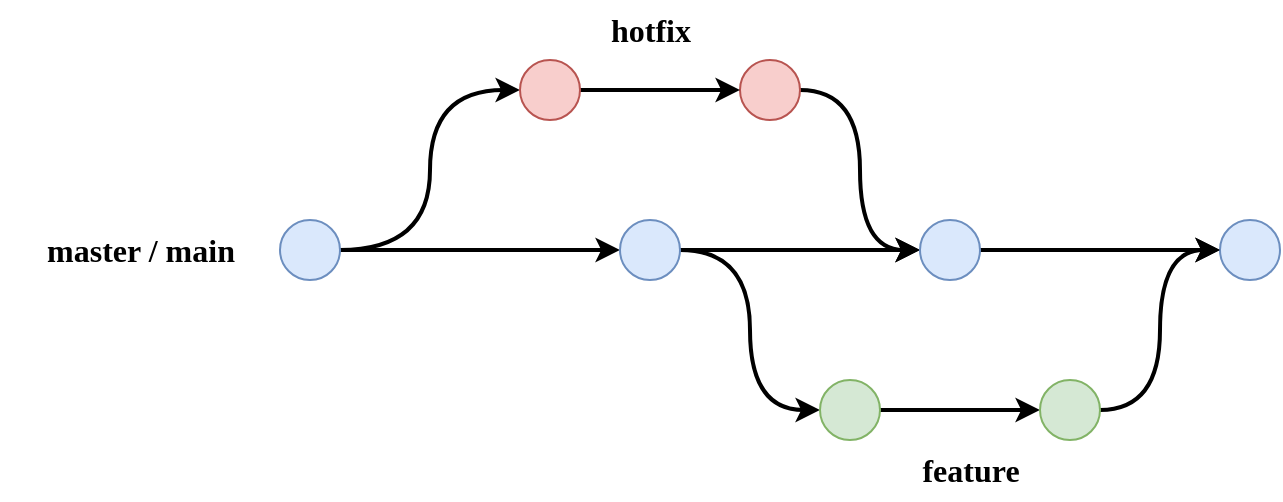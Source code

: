 <mxfile version="26.2.9">
  <diagram name="Página-1" id="l93xphTROzj1MkBYyOu6">
    <mxGraphModel dx="1426" dy="759" grid="1" gridSize="10" guides="1" tooltips="1" connect="1" arrows="1" fold="1" page="1" pageScale="1" pageWidth="1169" pageHeight="827" math="0" shadow="0">
      <root>
        <mxCell id="0" />
        <mxCell id="1" parent="0" />
        <mxCell id="ZoEZg1mx5itgojpnxjtS-13" style="edgeStyle=orthogonalEdgeStyle;rounded=0;orthogonalLoop=1;jettySize=auto;html=1;strokeWidth=2;" edge="1" parent="1" source="ZoEZg1mx5itgojpnxjtS-1" target="ZoEZg1mx5itgojpnxjtS-4">
          <mxGeometry relative="1" as="geometry" />
        </mxCell>
        <mxCell id="ZoEZg1mx5itgojpnxjtS-18" style="edgeStyle=orthogonalEdgeStyle;rounded=0;orthogonalLoop=1;jettySize=auto;html=1;entryX=0;entryY=0.5;entryDx=0;entryDy=0;curved=1;strokeWidth=2;" edge="1" parent="1" source="ZoEZg1mx5itgojpnxjtS-1" target="ZoEZg1mx5itgojpnxjtS-9">
          <mxGeometry relative="1" as="geometry" />
        </mxCell>
        <mxCell id="ZoEZg1mx5itgojpnxjtS-1" value="" style="ellipse;whiteSpace=wrap;html=1;aspect=fixed;fillColor=#dae8fc;strokeColor=#6c8ebf;" vertex="1" parent="1">
          <mxGeometry x="270" y="240" width="30" height="30" as="geometry" />
        </mxCell>
        <mxCell id="ZoEZg1mx5itgojpnxjtS-2" value="master / main" style="text;html=1;align=center;verticalAlign=middle;resizable=0;points=[];autosize=1;strokeColor=none;fillColor=none;fontStyle=1;fontFamily=Verdana;fontSize=16;" vertex="1" parent="1">
          <mxGeometry x="130" y="240" width="140" height="30" as="geometry" />
        </mxCell>
        <mxCell id="ZoEZg1mx5itgojpnxjtS-23" style="edgeStyle=orthogonalEdgeStyle;rounded=0;orthogonalLoop=1;jettySize=auto;html=1;entryX=0;entryY=0.5;entryDx=0;entryDy=0;curved=1;strokeWidth=2;" edge="1" parent="1" source="ZoEZg1mx5itgojpnxjtS-3" target="ZoEZg1mx5itgojpnxjtS-10">
          <mxGeometry relative="1" as="geometry" />
        </mxCell>
        <mxCell id="ZoEZg1mx5itgojpnxjtS-3" value="" style="ellipse;whiteSpace=wrap;html=1;aspect=fixed;fillColor=#f8cecc;strokeColor=#b85450;" vertex="1" parent="1">
          <mxGeometry x="500" y="160" width="30" height="30" as="geometry" />
        </mxCell>
        <mxCell id="ZoEZg1mx5itgojpnxjtS-14" style="edgeStyle=orthogonalEdgeStyle;rounded=0;orthogonalLoop=1;jettySize=auto;html=1;strokeWidth=2;" edge="1" parent="1" source="ZoEZg1mx5itgojpnxjtS-4" target="ZoEZg1mx5itgojpnxjtS-10">
          <mxGeometry relative="1" as="geometry" />
        </mxCell>
        <mxCell id="ZoEZg1mx5itgojpnxjtS-19" style="edgeStyle=orthogonalEdgeStyle;rounded=0;orthogonalLoop=1;jettySize=auto;html=1;entryX=0;entryY=0.5;entryDx=0;entryDy=0;curved=1;strokeWidth=2;" edge="1" parent="1" source="ZoEZg1mx5itgojpnxjtS-4" target="ZoEZg1mx5itgojpnxjtS-5">
          <mxGeometry relative="1" as="geometry" />
        </mxCell>
        <mxCell id="ZoEZg1mx5itgojpnxjtS-4" value="" style="ellipse;whiteSpace=wrap;html=1;aspect=fixed;fillColor=#dae8fc;strokeColor=#6c8ebf;" vertex="1" parent="1">
          <mxGeometry x="440" y="240" width="30" height="30" as="geometry" />
        </mxCell>
        <mxCell id="ZoEZg1mx5itgojpnxjtS-20" style="edgeStyle=orthogonalEdgeStyle;rounded=0;orthogonalLoop=1;jettySize=auto;html=1;entryX=0;entryY=0.5;entryDx=0;entryDy=0;strokeWidth=2;" edge="1" parent="1" source="ZoEZg1mx5itgojpnxjtS-5" target="ZoEZg1mx5itgojpnxjtS-6">
          <mxGeometry relative="1" as="geometry" />
        </mxCell>
        <mxCell id="ZoEZg1mx5itgojpnxjtS-5" value="" style="ellipse;whiteSpace=wrap;html=1;aspect=fixed;fillColor=#d5e8d4;strokeColor=#82b366;" vertex="1" parent="1">
          <mxGeometry x="540" y="320" width="30" height="30" as="geometry" />
        </mxCell>
        <mxCell id="ZoEZg1mx5itgojpnxjtS-22" style="edgeStyle=orthogonalEdgeStyle;rounded=0;orthogonalLoop=1;jettySize=auto;html=1;entryX=0;entryY=0.5;entryDx=0;entryDy=0;curved=1;strokeWidth=2;" edge="1" parent="1" source="ZoEZg1mx5itgojpnxjtS-6" target="ZoEZg1mx5itgojpnxjtS-8">
          <mxGeometry relative="1" as="geometry" />
        </mxCell>
        <mxCell id="ZoEZg1mx5itgojpnxjtS-6" value="" style="ellipse;whiteSpace=wrap;html=1;aspect=fixed;fillColor=#d5e8d4;strokeColor=#82b366;" vertex="1" parent="1">
          <mxGeometry x="650" y="320" width="30" height="30" as="geometry" />
        </mxCell>
        <mxCell id="ZoEZg1mx5itgojpnxjtS-8" value="" style="ellipse;whiteSpace=wrap;html=1;aspect=fixed;fillColor=#dae8fc;strokeColor=#6c8ebf;" vertex="1" parent="1">
          <mxGeometry x="740" y="240" width="30" height="30" as="geometry" />
        </mxCell>
        <mxCell id="ZoEZg1mx5itgojpnxjtS-16" style="edgeStyle=orthogonalEdgeStyle;rounded=0;orthogonalLoop=1;jettySize=auto;html=1;strokeWidth=2;" edge="1" parent="1" source="ZoEZg1mx5itgojpnxjtS-9" target="ZoEZg1mx5itgojpnxjtS-3">
          <mxGeometry relative="1" as="geometry" />
        </mxCell>
        <mxCell id="ZoEZg1mx5itgojpnxjtS-9" value="" style="ellipse;whiteSpace=wrap;html=1;aspect=fixed;fillColor=#f8cecc;strokeColor=#b85450;" vertex="1" parent="1">
          <mxGeometry x="390" y="160" width="30" height="30" as="geometry" />
        </mxCell>
        <mxCell id="ZoEZg1mx5itgojpnxjtS-15" style="edgeStyle=orthogonalEdgeStyle;rounded=0;orthogonalLoop=1;jettySize=auto;html=1;strokeWidth=2;" edge="1" parent="1" source="ZoEZg1mx5itgojpnxjtS-10" target="ZoEZg1mx5itgojpnxjtS-8">
          <mxGeometry relative="1" as="geometry" />
        </mxCell>
        <mxCell id="ZoEZg1mx5itgojpnxjtS-10" value="" style="ellipse;whiteSpace=wrap;html=1;aspect=fixed;fillColor=#dae8fc;strokeColor=#6c8ebf;" vertex="1" parent="1">
          <mxGeometry x="590" y="240" width="30" height="30" as="geometry" />
        </mxCell>
        <mxCell id="ZoEZg1mx5itgojpnxjtS-24" value="hotfix" style="text;html=1;align=center;verticalAlign=middle;resizable=0;points=[];autosize=1;strokeColor=none;fillColor=none;fontStyle=1;fontFamily=Verdana;fontSize=16;" vertex="1" parent="1">
          <mxGeometry x="420" y="130" width="70" height="30" as="geometry" />
        </mxCell>
        <mxCell id="ZoEZg1mx5itgojpnxjtS-25" value="feature" style="text;html=1;align=center;verticalAlign=middle;resizable=0;points=[];autosize=1;strokeColor=none;fillColor=none;fontStyle=1;fontFamily=Verdana;fontSize=16;" vertex="1" parent="1">
          <mxGeometry x="574.5" y="350" width="80" height="30" as="geometry" />
        </mxCell>
      </root>
    </mxGraphModel>
  </diagram>
</mxfile>
